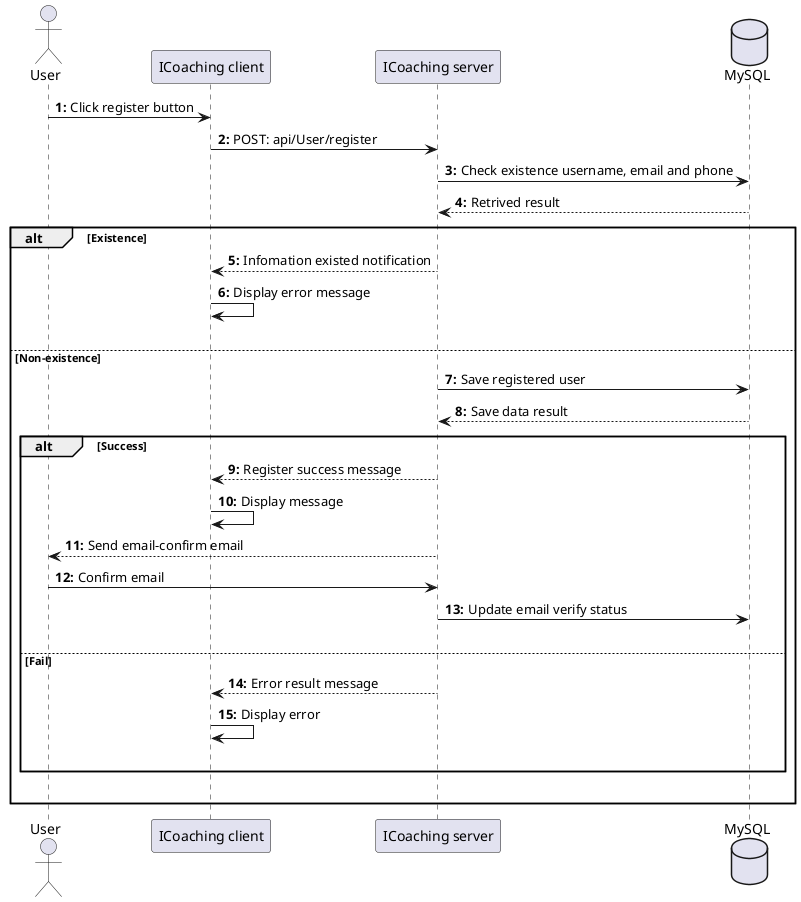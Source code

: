 @startuml Register
actor User as user
participant "ICoaching client" as client
participant "ICoaching server" as server 
database "MySQL" as db

autonumber "<b>0:"

user -> client : Click register button
client -> server : POST: api/User/register
server -> db : Check existence username, email and phone
db --> server : Retrived result

alt Existence
    server --> client : Infomation existed notification
    client -> client : Display error message 
    |||
else Non-existence
    server -> db : Save registered user
    db --> server : Save data result
    alt Success
        server --> client : Register success message
        client -> client : Display message
        server --> user : Send email-confirm email
        user -> server : Confirm email
        server -> db : Update email verify status
        |||
    else Fail
        server --> client : Error result message
        client -> client : Display error
        |||
    end
    |||
end 
@enduml